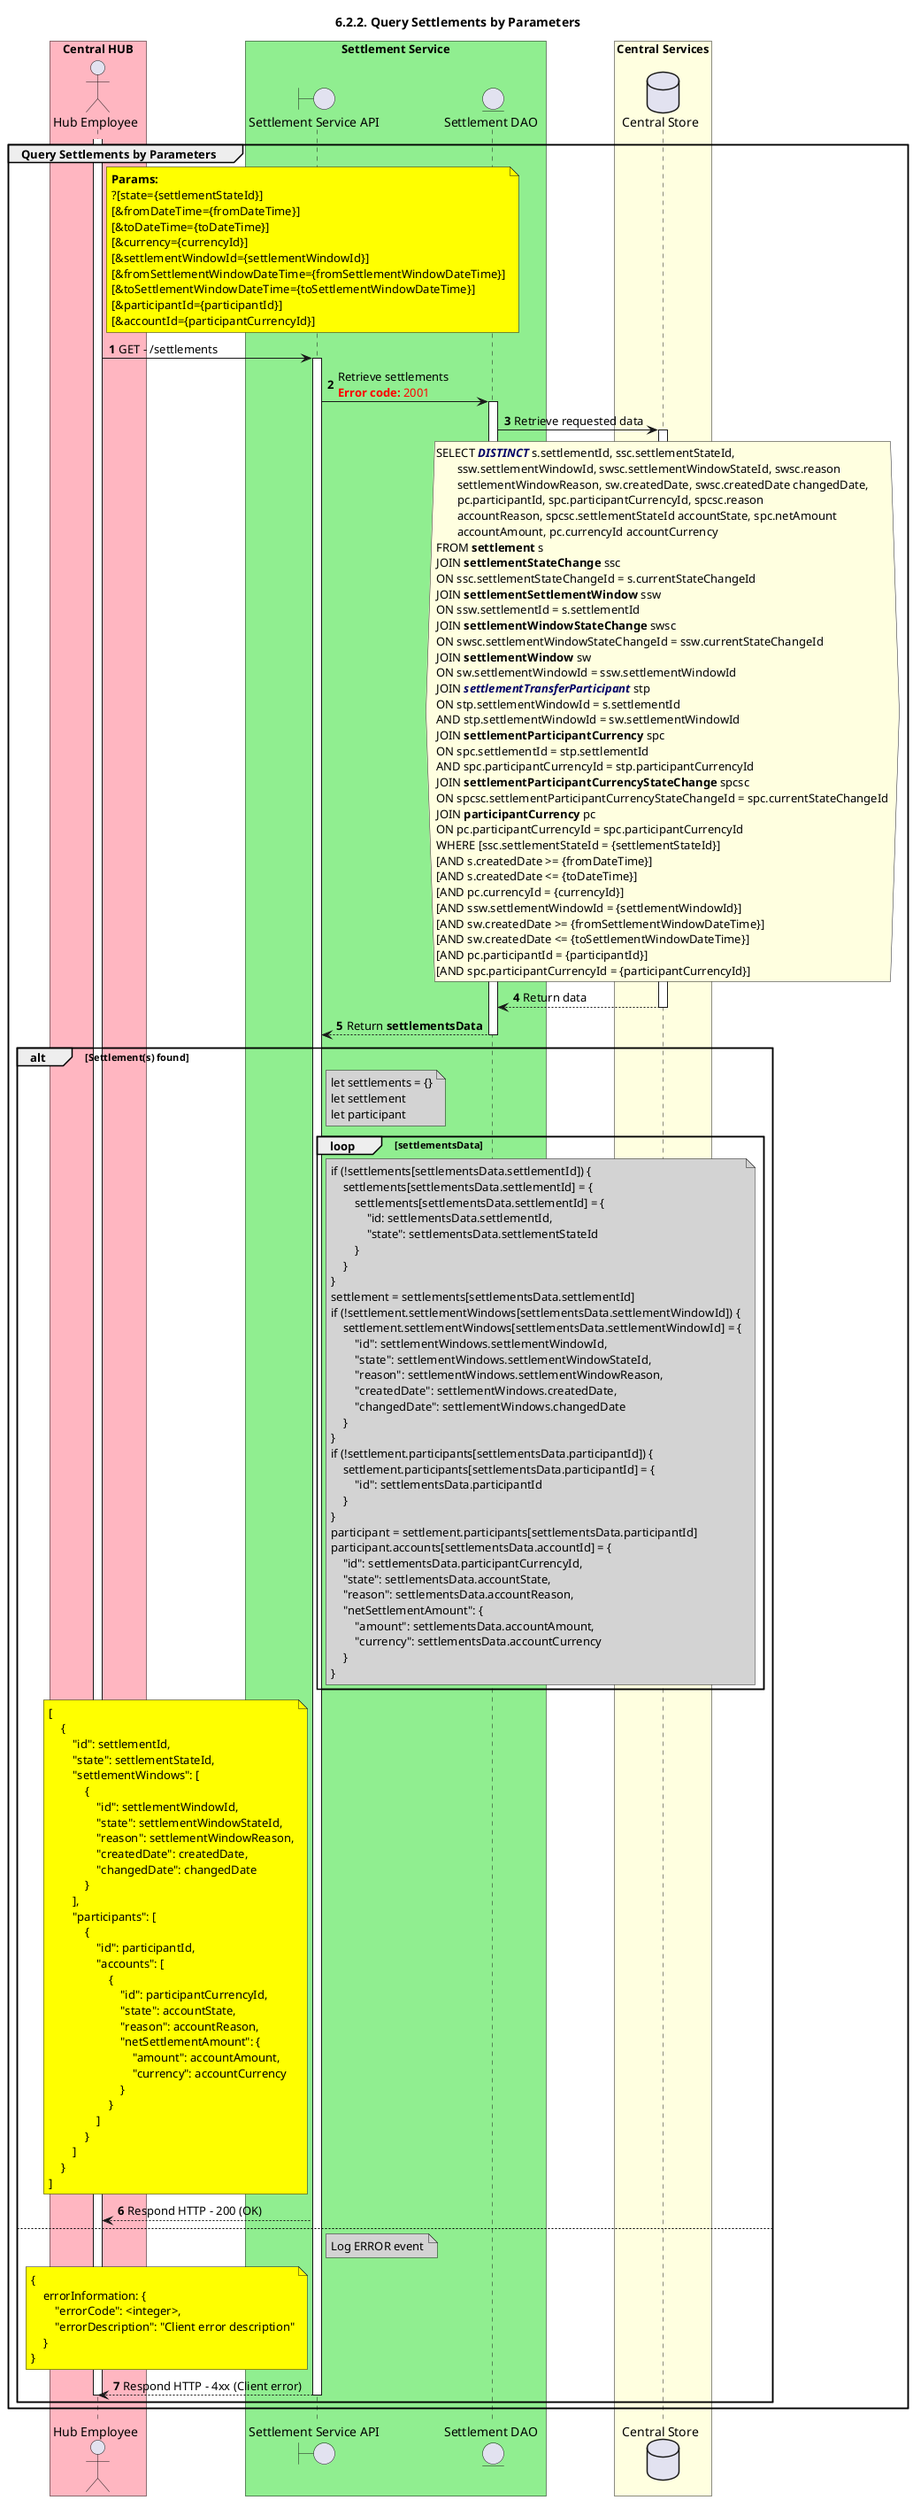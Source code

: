 @startuml
' declate title
title 6.2.2. Query Settlements by Parameters

autonumber

' declare actors
actor "Hub Employee" as OPERATOR
boundary "Settlement Service API" as SSAPI
entity "Settlement DAO" as SETTLE_DAO
database "Central Store" as DB

box "Central HUB" #LightPink
    participant OPERATOR
end box

box "Settlement Service" #LightGreen
    participant SSAPI
    participant SETTLE_DAO
end box

box "Central Services" #LightYellow
    participant DB
end box

' start flow
group Query Settlements by Parameters
    activate OPERATOR
    note right of OPERATOR #Yellow
        **Params:**
        ?[state={settlementStateId}]
        [&fromDateTime={fromDateTime}]
        [&toDateTime={toDateTime}]
        [&currency={currencyId}]
        [&settlementWindowId={settlementWindowId}]
        [&fromSettlementWindowDateTime={fromSettlementWindowDateTime}]
        [&toSettlementWindowDateTime={toSettlementWindowDateTime}]
        [&participantId={participantId}]
        [&accountId={participantCurrencyId}]
    end note

    OPERATOR -> SSAPI: GET - /settlements
    activate SSAPI
    SSAPI -> SETTLE_DAO: Retrieve settlements\n<color #FF0000><b>Error code:</b> 2001</color>
    activate SETTLE_DAO

    SETTLE_DAO -> DB: Retrieve requested data
    activate DB
    hnote over DB #LightYellow
        SELECT <color 006>**//DISTINCT//**</color> s.settlementId, ssc.settlementStateId,
               ssw.settlementWindowId, swsc.settlementWindowStateId, swsc.reason 
               settlementWindowReason, sw.createdDate, swsc.createdDate changedDate, 
               pc.participantId, spc.participantCurrencyId, spcsc.reason
               accountReason, spcsc.settlementStateId accountState, spc.netAmount
               accountAmount, pc.currencyId accountCurrency
        FROM **settlement** s
        JOIN **settlementStateChange** ssc
        ON ssc.settlementStateChangeId = s.currentStateChangeId
        JOIN **settlementSettlementWindow** ssw
        ON ssw.settlementId = s.settlementId
        JOIN **settlementWindowStateChange** swsc
        ON swsc.settlementWindowStateChangeId = ssw.currentStateChangeId
        JOIN **settlementWindow** sw
        ON sw.settlementWindowId = ssw.settlementWindowId
        JOIN <color 006>**//settlementTransferParticipant//**</color> stp
        ON stp.settlementWindowId = s.settlementId
        AND stp.settlementWindowId = sw.settlementWindowId
        JOIN **settlementParticipantCurrency** spc
        ON spc.settlementId = stp.settlementId
        AND spc.participantCurrencyId = stp.participantCurrencyId
        JOIN **settlementParticipantCurrencyStateChange** spcsc
        ON spcsc.settlementParticipantCurrencyStateChangeId = spc.currentStateChangeId
        JOIN **participantCurrency** pc
        ON pc.participantCurrencyId = spc.participantCurrencyId
        WHERE [ssc.settlementStateId = {settlementStateId}]
        [AND s.createdDate >= {fromDateTime}]
        [AND s.createdDate <= {toDateTime}]
        [AND pc.currencyId = {currencyId}]
        [AND ssw.settlementWindowId = {settlementWindowId}]
        [AND sw.createdDate >= {fromSettlementWindowDateTime}]
        [AND sw.createdDate <= {toSettlementWindowDateTime}]
        [AND pc.participantId = {participantId}]
        [AND spc.participantCurrencyId = {participantCurrencyId}]
    end hnote
    SETTLE_DAO <-- DB: Return data
    deactivate DB
    SSAPI <-- SETTLE_DAO: Return **settlementsData**
    deactivate SETTLE_DAO
    alt Settlement(s) found
        note right of SSAPI #lightgray
            let settlements = {}
            let settlement
            let participant
        end note
        loop settlementsData
            note right of SSAPI #lightgray
                if (!settlements[settlementsData.settlementId]) {
                    settlements[settlementsData.settlementId] = {
                        settlements[settlementsData.settlementId] = {
                            "id: settlementsData.settlementId,
                            "state": settlementsData.settlementStateId
                        }
                    }
                }
                settlement = settlements[settlementsData.settlementId]
                if (!settlement.settlementWindows[settlementsData.settlementWindowId]) {
                    settlement.settlementWindows[settlementsData.settlementWindowId] = {
                        "id": settlementWindows.settlementWindowId,
                        "state": settlementWindows.settlementWindowStateId,
                        "reason": settlementWindows.settlementWindowReason,
                        "createdDate": settlementWindows.createdDate,
                        "changedDate": settlementWindows.changedDate
                    }
                }
                if (!settlement.participants[settlementsData.participantId]) {
                    settlement.participants[settlementsData.participantId] = {
                        "id": settlementsData.participantId
                    }
                }
                participant = settlement.participants[settlementsData.participantId]
                participant.accounts[settlementsData.accountId] = {
                    "id": settlementsData.participantCurrencyId,
                    "state": settlementsData.accountState,
                    "reason": settlementsData.accountReason,
                    "netSettlementAmount": {
                        "amount": settlementsData.accountAmount,
                        "currency": settlementsData.accountCurrency
                    }
                }
            end note
        end
        deactivate SETTLE_DAO
        note left of SSAPI #yellow
            [
                {
                    "id": settlementId,
                    "state": settlementStateId,
                    "settlementWindows": [
                        {
                            "id": settlementWindowId,
                            "state": settlementWindowStateId,
                            "reason": settlementWindowReason,
                            "createdDate": createdDate,
                            "changedDate": changedDate
                        }
                    ],
                    "participants": [
                        {
                            "id": participantId,
                            "accounts": [
                                {
                                    "id": participantCurrencyId,
                                    "state": accountState,
                                    "reason": accountReason,
                                    "netSettlementAmount": {
                                        "amount": accountAmount,
                                        "currency": accountCurrency
                                    }
                                }
                            ]
                        }
                    ]
                }
            ]
        end note
        OPERATOR <-- SSAPI: Respond HTTP - 200 (OK)
    else
        note right of SSAPI #lightgray
            Log ERROR event
        end note
        note left of SSAPI #yellow
            {
                errorInformation: {
                    "errorCode": <integer>,
                    "errorDescription": "Client error description"
                }
            }
        end note
        OPERATOR <-- SSAPI: Respond HTTP - 4xx (Client error)
        deactivate SSAPI
        deactivate OPERATOR
    end
end
@enduml
